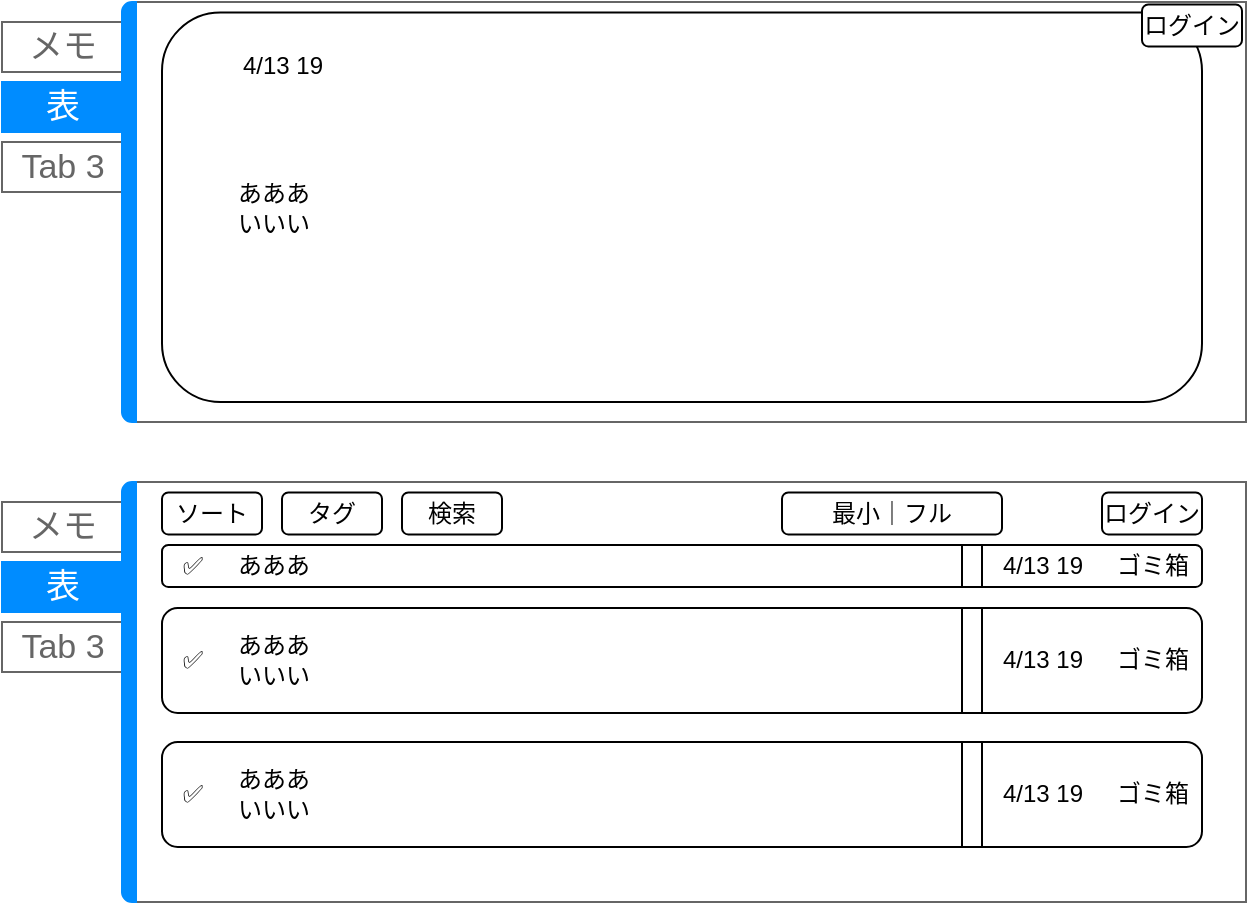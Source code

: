 <mxfile version="17.4.4" type="device"><diagram id="piDafpqhtRUU5qUU-vj8" name="Page-1"><mxGraphModel dx="666" dy="358" grid="1" gridSize="10" guides="1" tooltips="1" connect="1" arrows="1" fold="1" page="1" pageScale="1" pageWidth="827" pageHeight="1169" math="0" shadow="0"><root><mxCell id="0"/><mxCell id="1" parent="0"/><mxCell id="uHACzxfX1nRAp60aol0G-1" value="" style="strokeWidth=1;shadow=0;dashed=0;align=center;html=1;shape=mxgraph.mockup.containers.marginRect2;rectMarginLeft=67;strokeColor=#666666;gradientColor=none;" vertex="1" parent="1"><mxGeometry x="40" y="20" width="622" height="210" as="geometry"/></mxCell><mxCell id="uHACzxfX1nRAp60aol0G-2" value="メモ" style="strokeColor=inherit;fillColor=inherit;gradientColor=inherit;strokeWidth=1;shadow=0;dashed=0;align=center;html=1;shape=mxgraph.mockup.containers.rrect;rSize=0;fontSize=17;fontColor=#666666;" vertex="1" parent="uHACzxfX1nRAp60aol0G-1"><mxGeometry width="60" height="25" relative="1" as="geometry"><mxPoint y="10" as="offset"/></mxGeometry></mxCell><mxCell id="uHACzxfX1nRAp60aol0G-3" value="表" style="strokeWidth=1;shadow=0;dashed=0;align=center;html=1;shape=mxgraph.mockup.containers.rrect;rSize=0;fontSize=17;fontColor=#ffffff;strokeColor=#008cff;fillColor=#008cff;" vertex="1" parent="uHACzxfX1nRAp60aol0G-1"><mxGeometry width="60" height="25" relative="1" as="geometry"><mxPoint y="40" as="offset"/></mxGeometry></mxCell><mxCell id="uHACzxfX1nRAp60aol0G-4" value="Tab 3" style="strokeColor=inherit;fillColor=inherit;gradientColor=inherit;strokeWidth=1;shadow=0;dashed=0;align=center;html=1;shape=mxgraph.mockup.containers.rrect;rSize=0;fontSize=17;fontColor=#666666;" vertex="1" parent="uHACzxfX1nRAp60aol0G-1"><mxGeometry width="60" height="25" relative="1" as="geometry"><mxPoint y="70" as="offset"/></mxGeometry></mxCell><mxCell id="uHACzxfX1nRAp60aol0G-5" value="" style="strokeWidth=1;shadow=0;dashed=0;align=center;html=1;shape=mxgraph.mockup.containers.leftButton;rSize=5;strokeColor=#008cff;fillColor=#008cff;resizeHeight=1;movable=0;deletable=0;" vertex="1" parent="uHACzxfX1nRAp60aol0G-1"><mxGeometry width="7" height="210" relative="1" as="geometry"><mxPoint x="60" as="offset"/></mxGeometry></mxCell><mxCell id="uHACzxfX1nRAp60aol0G-27" value="" style="group;labelPosition=center;verticalLabelPosition=middle;align=center;verticalAlign=middle;" vertex="1" connectable="0" parent="uHACzxfX1nRAp60aol0G-1"><mxGeometry x="80" y="5.25" width="540" height="194.75" as="geometry"/></mxCell><mxCell id="uHACzxfX1nRAp60aol0G-28" value="　　　あああ&lt;br&gt;　　　いいい" style="rounded=1;whiteSpace=wrap;html=1;align=left;" vertex="1" parent="uHACzxfX1nRAp60aol0G-27"><mxGeometry width="520" height="194.75" as="geometry"/></mxCell><mxCell id="uHACzxfX1nRAp60aol0G-31" value="4/13 19" style="text;html=1;align=center;verticalAlign=middle;resizable=0;points=[];autosize=1;strokeColor=none;fillColor=none;" vertex="1" parent="uHACzxfX1nRAp60aol0G-27"><mxGeometry x="29.998" y="17.005" width="60" height="20" as="geometry"/></mxCell><mxCell id="uHACzxfX1nRAp60aol0G-12" value="ログイン" style="rounded=1;whiteSpace=wrap;html=1;" vertex="1" parent="uHACzxfX1nRAp60aol0G-27"><mxGeometry x="490" y="-4" width="50" height="21" as="geometry"/></mxCell><mxCell id="uHACzxfX1nRAp60aol0G-41" value="" style="strokeWidth=1;shadow=0;dashed=0;align=center;html=1;shape=mxgraph.mockup.containers.marginRect2;rectMarginLeft=67;strokeColor=#666666;gradientColor=none;" vertex="1" parent="1"><mxGeometry x="40" y="260" width="622" height="210" as="geometry"/></mxCell><mxCell id="uHACzxfX1nRAp60aol0G-42" value="メモ" style="strokeColor=inherit;fillColor=inherit;gradientColor=inherit;strokeWidth=1;shadow=0;dashed=0;align=center;html=1;shape=mxgraph.mockup.containers.rrect;rSize=0;fontSize=17;fontColor=#666666;" vertex="1" parent="uHACzxfX1nRAp60aol0G-41"><mxGeometry width="60" height="25" relative="1" as="geometry"><mxPoint y="10" as="offset"/></mxGeometry></mxCell><mxCell id="uHACzxfX1nRAp60aol0G-43" value="表" style="strokeWidth=1;shadow=0;dashed=0;align=center;html=1;shape=mxgraph.mockup.containers.rrect;rSize=0;fontSize=17;fontColor=#ffffff;strokeColor=#008cff;fillColor=#008cff;" vertex="1" parent="uHACzxfX1nRAp60aol0G-41"><mxGeometry width="60" height="25" relative="1" as="geometry"><mxPoint y="40" as="offset"/></mxGeometry></mxCell><mxCell id="uHACzxfX1nRAp60aol0G-44" value="Tab 3" style="strokeColor=inherit;fillColor=inherit;gradientColor=inherit;strokeWidth=1;shadow=0;dashed=0;align=center;html=1;shape=mxgraph.mockup.containers.rrect;rSize=0;fontSize=17;fontColor=#666666;" vertex="1" parent="uHACzxfX1nRAp60aol0G-41"><mxGeometry width="60" height="25" relative="1" as="geometry"><mxPoint y="70" as="offset"/></mxGeometry></mxCell><mxCell id="uHACzxfX1nRAp60aol0G-45" value="" style="strokeWidth=1;shadow=0;dashed=0;align=center;html=1;shape=mxgraph.mockup.containers.leftButton;rSize=5;strokeColor=#008cff;fillColor=#008cff;resizeHeight=1;movable=0;deletable=0;" vertex="1" parent="uHACzxfX1nRAp60aol0G-41"><mxGeometry width="7" height="210" relative="1" as="geometry"><mxPoint x="60" as="offset"/></mxGeometry></mxCell><mxCell id="uHACzxfX1nRAp60aol0G-46" value="" style="group" vertex="1" connectable="0" parent="uHACzxfX1nRAp60aol0G-41"><mxGeometry x="80" y="31.5" width="520" height="21" as="geometry"/></mxCell><mxCell id="uHACzxfX1nRAp60aol0G-47" value="　　　あああ" style="rounded=1;whiteSpace=wrap;html=1;align=left;" vertex="1" parent="uHACzxfX1nRAp60aol0G-46"><mxGeometry width="520" height="21" as="geometry"/></mxCell><mxCell id="uHACzxfX1nRAp60aol0G-48" value="✅" style="text;html=1;align=center;verticalAlign=middle;resizable=0;points=[];autosize=1;strokeColor=none;fillColor=none;" vertex="1" parent="uHACzxfX1nRAp60aol0G-46"><mxGeometry width="30" height="20" as="geometry"/></mxCell><mxCell id="uHACzxfX1nRAp60aol0G-49" value="ゴミ箱" style="text;html=1;align=center;verticalAlign=middle;resizable=0;points=[];autosize=1;strokeColor=none;fillColor=none;" vertex="1" parent="uHACzxfX1nRAp60aol0G-46"><mxGeometry x="469.999" width="50" height="20" as="geometry"/></mxCell><mxCell id="uHACzxfX1nRAp60aol0G-50" value="4/13 19" style="text;html=1;align=center;verticalAlign=middle;resizable=0;points=[];autosize=1;strokeColor=none;fillColor=none;" vertex="1" parent="uHACzxfX1nRAp60aol0G-46"><mxGeometry x="409.998" width="60" height="20" as="geometry"/></mxCell><mxCell id="uHACzxfX1nRAp60aol0G-51" value="" style="whiteSpace=wrap;html=1;" vertex="1" parent="uHACzxfX1nRAp60aol0G-46"><mxGeometry x="400" width="10" height="21" as="geometry"/></mxCell><mxCell id="uHACzxfX1nRAp60aol0G-52" value="ログイン" style="rounded=1;whiteSpace=wrap;html=1;" vertex="1" parent="uHACzxfX1nRAp60aol0G-41"><mxGeometry x="550" y="5.25" width="50" height="21" as="geometry"/></mxCell><mxCell id="uHACzxfX1nRAp60aol0G-53" value="ソート" style="rounded=1;whiteSpace=wrap;html=1;" vertex="1" parent="uHACzxfX1nRAp60aol0G-41"><mxGeometry x="80" y="5.25" width="50" height="21" as="geometry"/></mxCell><mxCell id="uHACzxfX1nRAp60aol0G-54" value="検索" style="rounded=1;whiteSpace=wrap;html=1;" vertex="1" parent="uHACzxfX1nRAp60aol0G-41"><mxGeometry x="200" y="5.25" width="50" height="21" as="geometry"/></mxCell><mxCell id="uHACzxfX1nRAp60aol0G-55" value="最小｜フル" style="rounded=1;whiteSpace=wrap;html=1;" vertex="1" parent="uHACzxfX1nRAp60aol0G-41"><mxGeometry x="390" y="5.25" width="110" height="21" as="geometry"/></mxCell><mxCell id="uHACzxfX1nRAp60aol0G-56" value="" style="group;labelPosition=center;verticalLabelPosition=middle;align=center;verticalAlign=middle;" vertex="1" connectable="0" parent="uHACzxfX1nRAp60aol0G-41"><mxGeometry x="80" y="63" width="520" height="52.5" as="geometry"/></mxCell><mxCell id="uHACzxfX1nRAp60aol0G-57" value="　　　あああ&lt;br&gt;　　　いいい" style="rounded=1;whiteSpace=wrap;html=1;align=left;" vertex="1" parent="uHACzxfX1nRAp60aol0G-56"><mxGeometry width="520" height="52.5" as="geometry"/></mxCell><mxCell id="uHACzxfX1nRAp60aol0G-58" value="✅" style="text;html=1;align=center;verticalAlign=middle;resizable=0;points=[];autosize=1;strokeColor=none;fillColor=none;" vertex="1" parent="uHACzxfX1nRAp60aol0G-56"><mxGeometry y="16.25" width="30" height="20" as="geometry"/></mxCell><mxCell id="uHACzxfX1nRAp60aol0G-59" value="ゴミ箱" style="text;html=1;align=center;verticalAlign=middle;resizable=0;points=[];autosize=1;strokeColor=none;fillColor=none;" vertex="1" parent="uHACzxfX1nRAp60aol0G-56"><mxGeometry x="469.999" y="15.75" width="50" height="20" as="geometry"/></mxCell><mxCell id="uHACzxfX1nRAp60aol0G-60" value="4/13 19" style="text;html=1;align=center;verticalAlign=middle;resizable=0;points=[];autosize=1;strokeColor=none;fillColor=none;" vertex="1" parent="uHACzxfX1nRAp60aol0G-56"><mxGeometry x="409.998" y="15.75" width="60" height="20" as="geometry"/></mxCell><mxCell id="uHACzxfX1nRAp60aol0G-61" value="" style="whiteSpace=wrap;html=1;" vertex="1" parent="uHACzxfX1nRAp60aol0G-56"><mxGeometry x="400" width="10" height="52.5" as="geometry"/></mxCell><mxCell id="uHACzxfX1nRAp60aol0G-62" value="" style="group;labelPosition=center;verticalLabelPosition=middle;align=center;verticalAlign=middle;" vertex="1" connectable="0" parent="uHACzxfX1nRAp60aol0G-41"><mxGeometry x="80" y="130" width="520" height="52.5" as="geometry"/></mxCell><mxCell id="uHACzxfX1nRAp60aol0G-63" value="　　　あああ&lt;br&gt;　　　いいい" style="rounded=1;whiteSpace=wrap;html=1;align=left;" vertex="1" parent="uHACzxfX1nRAp60aol0G-62"><mxGeometry width="520" height="52.5" as="geometry"/></mxCell><mxCell id="uHACzxfX1nRAp60aol0G-64" value="✅" style="text;html=1;align=center;verticalAlign=middle;resizable=0;points=[];autosize=1;strokeColor=none;fillColor=none;" vertex="1" parent="uHACzxfX1nRAp60aol0G-62"><mxGeometry y="16.25" width="30" height="20" as="geometry"/></mxCell><mxCell id="uHACzxfX1nRAp60aol0G-65" value="ゴミ箱" style="text;html=1;align=center;verticalAlign=middle;resizable=0;points=[];autosize=1;strokeColor=none;fillColor=none;" vertex="1" parent="uHACzxfX1nRAp60aol0G-62"><mxGeometry x="469.999" y="15.75" width="50" height="20" as="geometry"/></mxCell><mxCell id="uHACzxfX1nRAp60aol0G-66" value="4/13 19" style="text;html=1;align=center;verticalAlign=middle;resizable=0;points=[];autosize=1;strokeColor=none;fillColor=none;" vertex="1" parent="uHACzxfX1nRAp60aol0G-62"><mxGeometry x="409.998" y="15.75" width="60" height="20" as="geometry"/></mxCell><mxCell id="uHACzxfX1nRAp60aol0G-67" value="" style="whiteSpace=wrap;html=1;" vertex="1" parent="uHACzxfX1nRAp60aol0G-62"><mxGeometry x="400" width="10" height="52.5" as="geometry"/></mxCell><mxCell id="uHACzxfX1nRAp60aol0G-68" value="タグ" style="rounded=1;whiteSpace=wrap;html=1;" vertex="1" parent="uHACzxfX1nRAp60aol0G-41"><mxGeometry x="140" y="5.25" width="50" height="21" as="geometry"/></mxCell></root></mxGraphModel></diagram></mxfile>